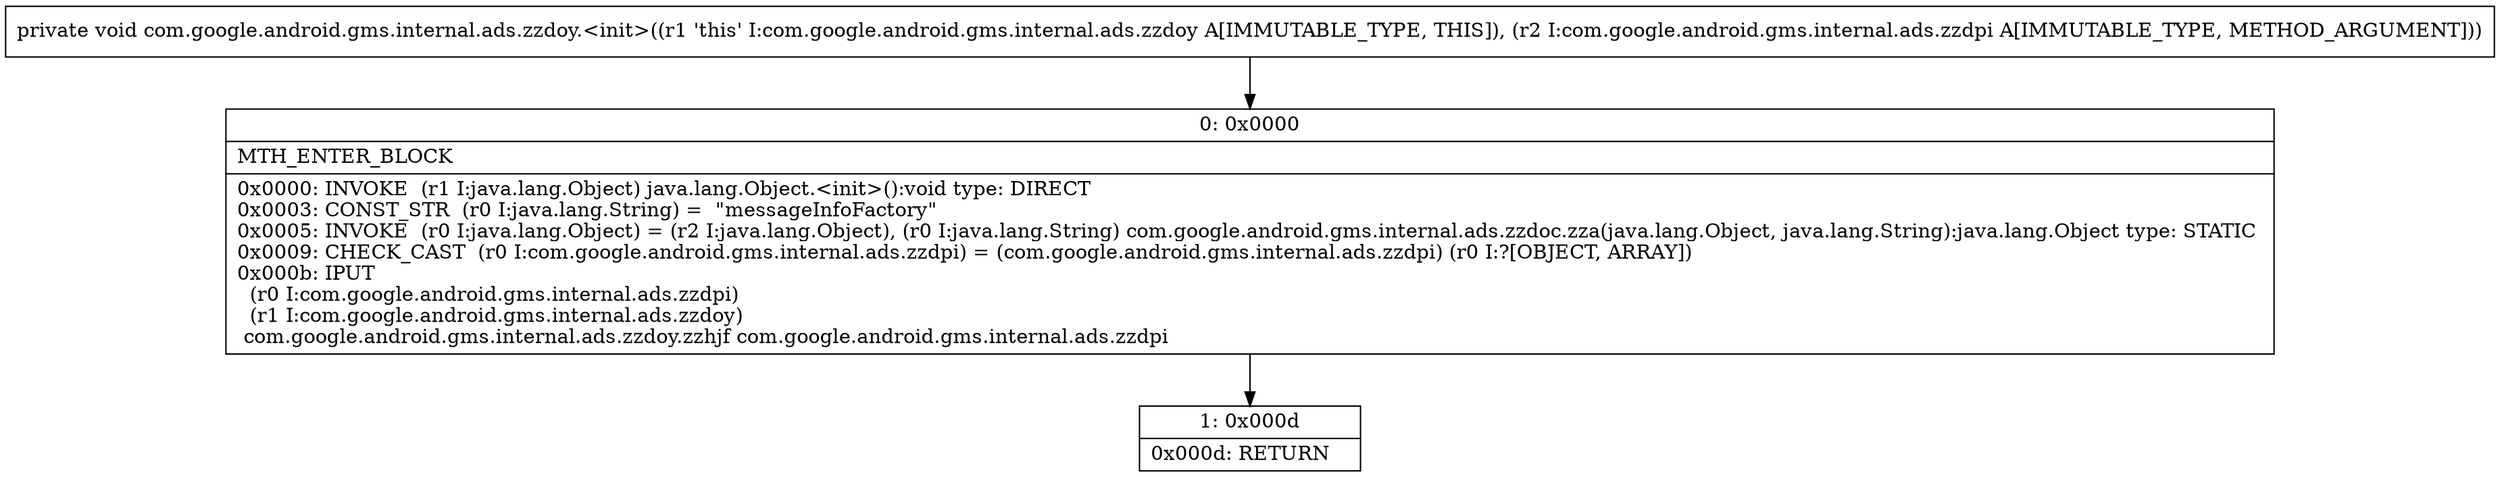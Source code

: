 digraph "CFG forcom.google.android.gms.internal.ads.zzdoy.\<init\>(Lcom\/google\/android\/gms\/internal\/ads\/zzdpi;)V" {
Node_0 [shape=record,label="{0\:\ 0x0000|MTH_ENTER_BLOCK\l|0x0000: INVOKE  (r1 I:java.lang.Object) java.lang.Object.\<init\>():void type: DIRECT \l0x0003: CONST_STR  (r0 I:java.lang.String) =  \"messageInfoFactory\" \l0x0005: INVOKE  (r0 I:java.lang.Object) = (r2 I:java.lang.Object), (r0 I:java.lang.String) com.google.android.gms.internal.ads.zzdoc.zza(java.lang.Object, java.lang.String):java.lang.Object type: STATIC \l0x0009: CHECK_CAST  (r0 I:com.google.android.gms.internal.ads.zzdpi) = (com.google.android.gms.internal.ads.zzdpi) (r0 I:?[OBJECT, ARRAY]) \l0x000b: IPUT  \l  (r0 I:com.google.android.gms.internal.ads.zzdpi)\l  (r1 I:com.google.android.gms.internal.ads.zzdoy)\l com.google.android.gms.internal.ads.zzdoy.zzhjf com.google.android.gms.internal.ads.zzdpi \l}"];
Node_1 [shape=record,label="{1\:\ 0x000d|0x000d: RETURN   \l}"];
MethodNode[shape=record,label="{private void com.google.android.gms.internal.ads.zzdoy.\<init\>((r1 'this' I:com.google.android.gms.internal.ads.zzdoy A[IMMUTABLE_TYPE, THIS]), (r2 I:com.google.android.gms.internal.ads.zzdpi A[IMMUTABLE_TYPE, METHOD_ARGUMENT])) }"];
MethodNode -> Node_0;
Node_0 -> Node_1;
}

